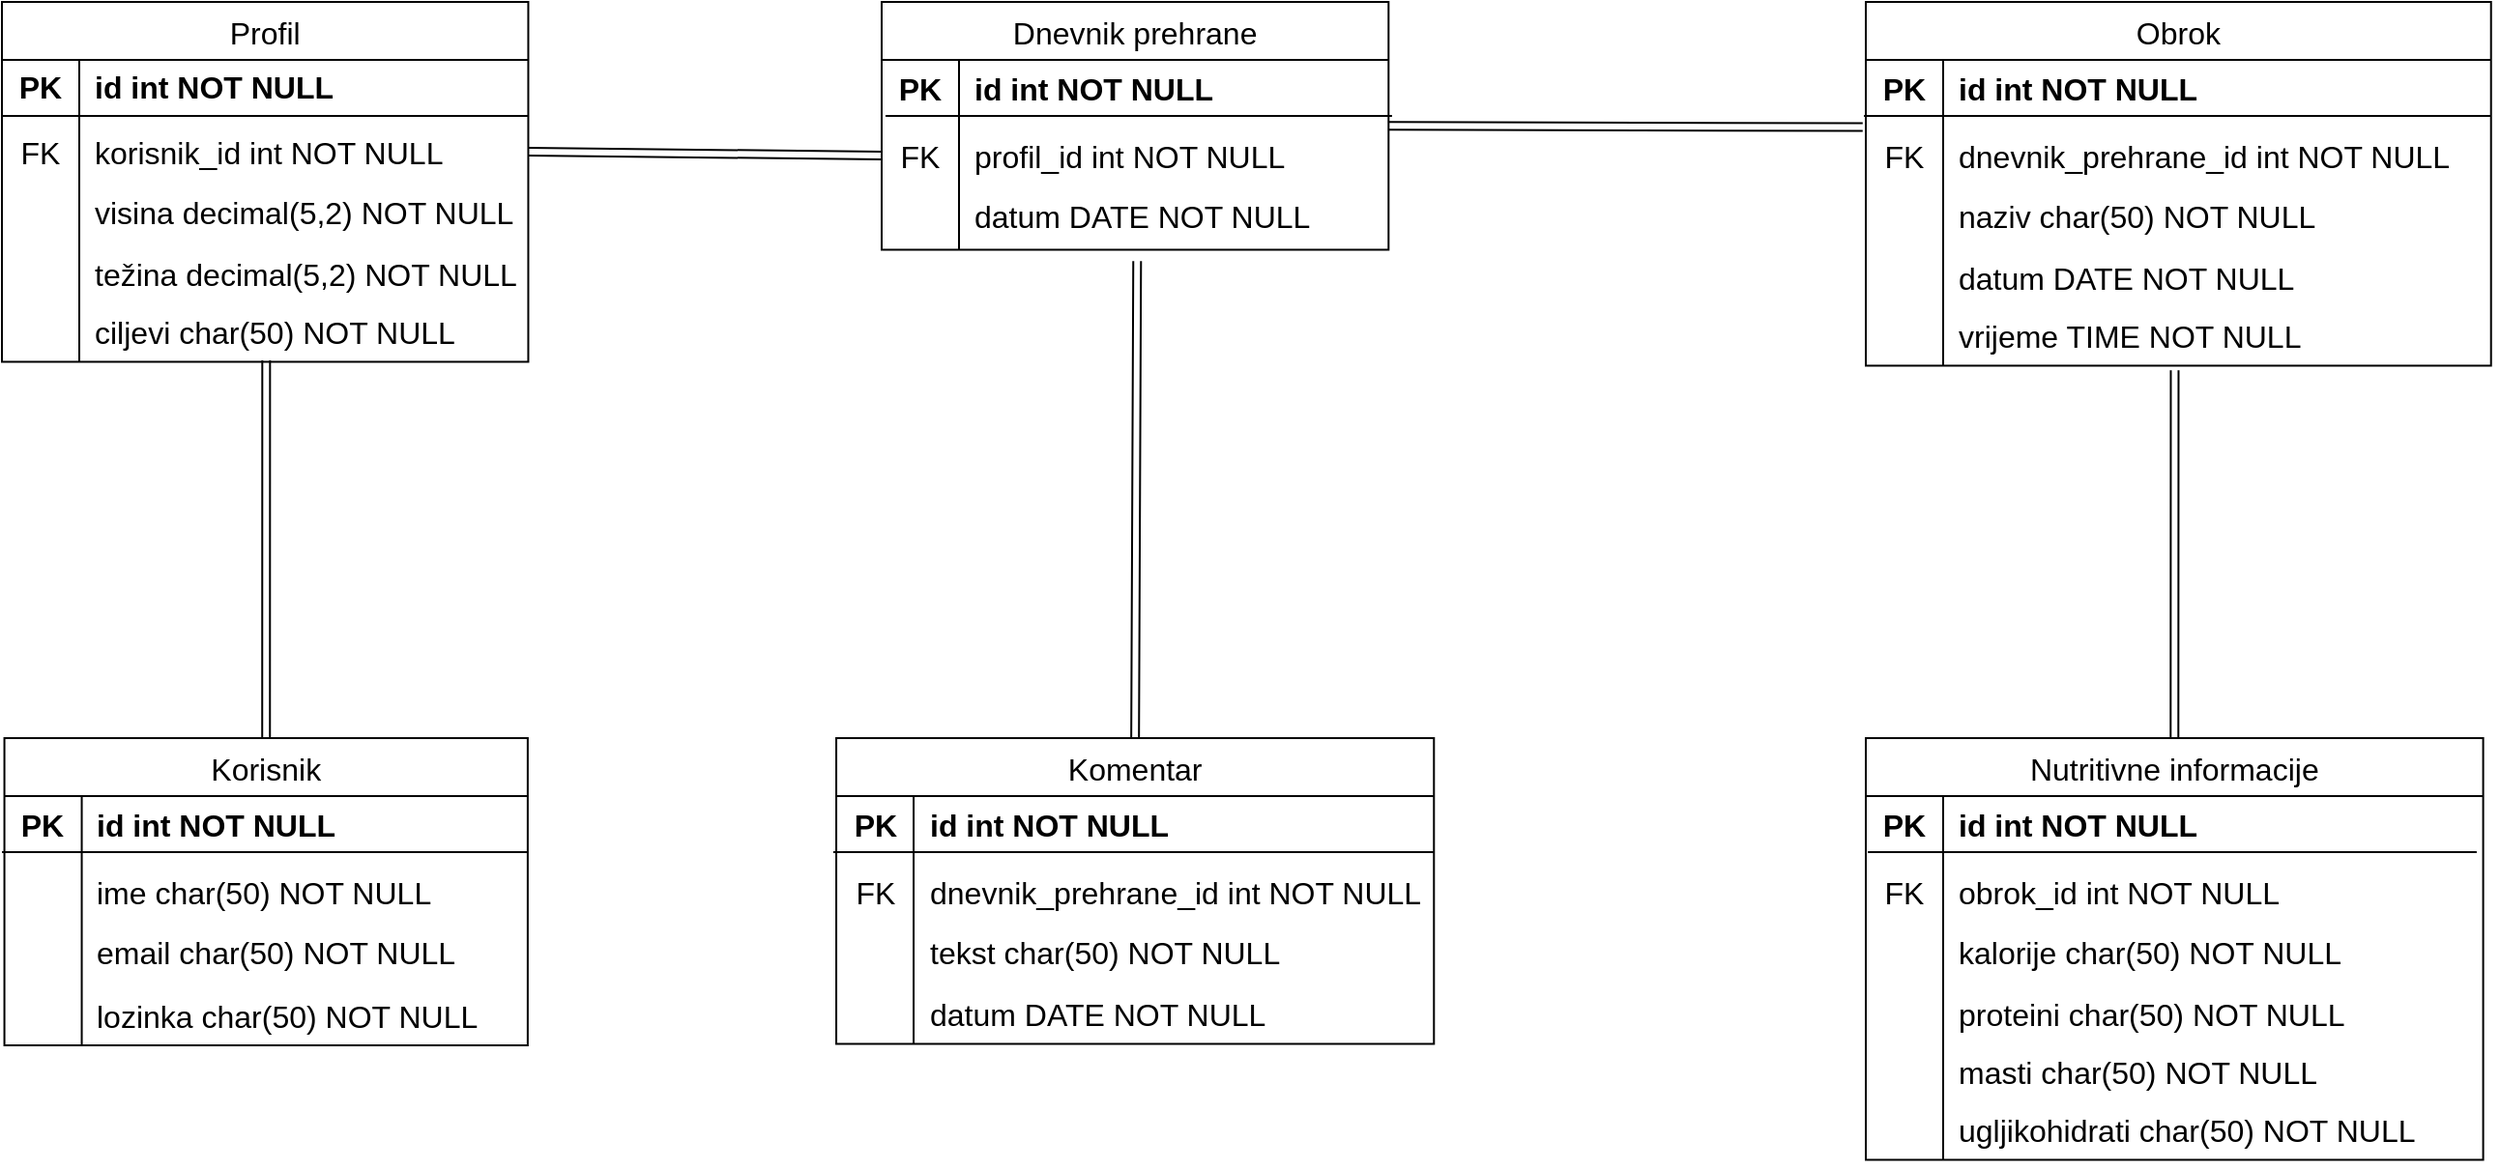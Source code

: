 <mxfile version="24.7.4" pages="2">
  <diagram name="Page-1" id="MCjFsIcm_i9ggvYiYq1r">
    <mxGraphModel dx="1400" dy="707" grid="0" gridSize="10" guides="1" tooltips="1" connect="1" arrows="1" fold="1" page="1" pageScale="1" pageWidth="1654" pageHeight="2336" math="0" shadow="0">
      <root>
        <mxCell id="0" />
        <mxCell id="1" parent="0" />
        <mxCell id="y5aA9QqhzneEFrenpakj-1" value="Profil" style="shape=table;startSize=30;container=1;collapsible=0;childLayout=tableLayout;fixedRows=1;rowLines=0;fontStyle=0;strokeColor=default;fontSize=16;" vertex="1" parent="1">
          <mxGeometry x="62" y="57" width="272.227" height="186.267" as="geometry" />
        </mxCell>
        <mxCell id="y5aA9QqhzneEFrenpakj-2" value="" style="shape=tableRow;horizontal=0;startSize=0;swimlaneHead=0;swimlaneBody=0;top=0;left=0;bottom=0;right=0;collapsible=0;dropTarget=0;fillColor=none;points=[[0,0.5],[1,0.5]];portConstraint=eastwest;strokeColor=inherit;fontSize=16;swimlaneLine=0;" vertex="1" parent="y5aA9QqhzneEFrenpakj-1">
          <mxGeometry y="30" width="272.227" height="28" as="geometry" />
        </mxCell>
        <mxCell id="y5aA9QqhzneEFrenpakj-3" value="&lt;b&gt;PK&lt;/b&gt;" style="shape=partialRectangle;html=1;whiteSpace=wrap;connectable=0;fillColor=none;top=0;left=0;bottom=0;right=0;overflow=hidden;pointerEvents=1;strokeColor=inherit;fontSize=16;swimlaneLine=0;" vertex="1" parent="y5aA9QqhzneEFrenpakj-2">
          <mxGeometry width="40" height="28" as="geometry">
            <mxRectangle width="40" height="28" as="alternateBounds" />
          </mxGeometry>
        </mxCell>
        <mxCell id="y5aA9QqhzneEFrenpakj-4" value="&lt;b&gt;id int&amp;nbsp;NOT NULL&lt;/b&gt;" style="shape=partialRectangle;html=1;whiteSpace=wrap;connectable=0;fillColor=none;top=0;left=0;bottom=0;right=0;align=left;spacingLeft=6;overflow=hidden;strokeColor=default;fontSize=16;strokeWidth=8;swimlaneLine=0;" vertex="1" parent="y5aA9QqhzneEFrenpakj-2">
          <mxGeometry x="40" width="232" height="28" as="geometry">
            <mxRectangle width="232" height="28" as="alternateBounds" />
          </mxGeometry>
        </mxCell>
        <mxCell id="y5aA9QqhzneEFrenpakj-5" value="" style="shape=tableRow;horizontal=0;startSize=0;swimlaneHead=0;swimlaneBody=0;top=0;left=0;bottom=0;right=0;collapsible=0;dropTarget=0;fillColor=none;points=[[0,0.5],[1,0.5]];portConstraint=eastwest;strokeColor=inherit;fontSize=16;swimlaneLine=0;" vertex="1" parent="y5aA9QqhzneEFrenpakj-1">
          <mxGeometry y="58" width="272.227" height="39" as="geometry" />
        </mxCell>
        <mxCell id="y5aA9QqhzneEFrenpakj-6" value="FK" style="shape=partialRectangle;html=1;whiteSpace=wrap;connectable=0;fillColor=none;top=0;left=0;bottom=0;right=0;overflow=hidden;strokeColor=inherit;fontSize=16;swimlaneLine=0;" vertex="1" parent="y5aA9QqhzneEFrenpakj-5">
          <mxGeometry width="40" height="39" as="geometry">
            <mxRectangle width="40" height="39" as="alternateBounds" />
          </mxGeometry>
        </mxCell>
        <mxCell id="y5aA9QqhzneEFrenpakj-7" value="korisnik_id int NOT NULL" style="shape=partialRectangle;html=1;whiteSpace=wrap;connectable=0;fillColor=none;top=0;left=0;bottom=0;right=0;align=left;spacingLeft=6;overflow=hidden;strokeColor=default;fontSize=16;strokeWidth=3;swimlaneLine=0;" vertex="1" parent="y5aA9QqhzneEFrenpakj-5">
          <mxGeometry x="40" width="232" height="39" as="geometry">
            <mxRectangle width="232" height="39" as="alternateBounds" />
          </mxGeometry>
        </mxCell>
        <mxCell id="y5aA9QqhzneEFrenpakj-8" value="" style="shape=tableRow;horizontal=0;startSize=0;swimlaneHead=0;swimlaneBody=0;top=0;left=0;bottom=0;right=0;collapsible=0;dropTarget=0;fillColor=none;points=[[0,0.5],[1,0.5]];portConstraint=eastwest;strokeColor=inherit;fontSize=16;swimlaneLine=0;" vertex="1" parent="y5aA9QqhzneEFrenpakj-1">
          <mxGeometry y="97" width="272.227" height="29" as="geometry" />
        </mxCell>
        <mxCell id="y5aA9QqhzneEFrenpakj-9" value="&lt;div&gt;&lt;br&gt;&lt;/div&gt;&lt;div&gt;&lt;br&gt;&lt;/div&gt;&lt;div&gt;&lt;br&gt;&lt;/div&gt;&lt;div&gt;&lt;br&gt;&lt;/div&gt;" style="shape=partialRectangle;html=1;whiteSpace=wrap;connectable=0;fillColor=none;top=0;left=0;bottom=0;right=0;overflow=hidden;strokeColor=inherit;fontSize=16;swimlaneLine=0;" vertex="1" parent="y5aA9QqhzneEFrenpakj-8">
          <mxGeometry width="40" height="29" as="geometry">
            <mxRectangle width="40" height="29" as="alternateBounds" />
          </mxGeometry>
        </mxCell>
        <mxCell id="y5aA9QqhzneEFrenpakj-10" value="visina decimal(5,2) NOT NULL&lt;div&gt;&lt;br&gt;&lt;/div&gt;" style="shape=partialRectangle;html=1;whiteSpace=wrap;connectable=0;fillColor=none;top=0;left=0;bottom=0;right=0;align=left;spacingLeft=6;overflow=hidden;strokeColor=inherit;fontSize=16;swimlaneLine=0;" vertex="1" parent="y5aA9QqhzneEFrenpakj-8">
          <mxGeometry x="40" width="232" height="29" as="geometry">
            <mxRectangle width="232" height="29" as="alternateBounds" />
          </mxGeometry>
        </mxCell>
        <mxCell id="y5aA9QqhzneEFrenpakj-12" value="" style="shape=tableRow;horizontal=0;startSize=0;swimlaneHead=0;swimlaneBody=0;top=0;left=0;bottom=0;right=0;collapsible=0;dropTarget=0;fillColor=none;points=[[0,0.5],[1,0.5]];portConstraint=eastwest;strokeColor=inherit;fontSize=16;swimlaneLine=0;" vertex="1" parent="y5aA9QqhzneEFrenpakj-1">
          <mxGeometry y="126" width="272.227" height="30" as="geometry" />
        </mxCell>
        <mxCell id="y5aA9QqhzneEFrenpakj-13" value="" style="shape=partialRectangle;html=1;whiteSpace=wrap;connectable=0;fillColor=none;top=0;left=0;bottom=0;right=0;overflow=hidden;pointerEvents=1;strokeColor=inherit;fontSize=16;swimlaneLine=0;" vertex="1" parent="y5aA9QqhzneEFrenpakj-12">
          <mxGeometry width="40" height="30" as="geometry">
            <mxRectangle width="40" height="30" as="alternateBounds" />
          </mxGeometry>
        </mxCell>
        <mxCell id="y5aA9QqhzneEFrenpakj-14" value="težina decimal(5,2) NOT NULL" style="shape=partialRectangle;html=1;whiteSpace=wrap;connectable=0;fillColor=none;top=0;left=0;bottom=0;right=0;align=left;spacingLeft=6;overflow=hidden;strokeColor=default;fontSize=16;strokeWidth=8;swimlaneLine=0;" vertex="1" parent="y5aA9QqhzneEFrenpakj-12">
          <mxGeometry x="40" width="232" height="30" as="geometry">
            <mxRectangle width="232" height="30" as="alternateBounds" />
          </mxGeometry>
        </mxCell>
        <mxCell id="y5aA9QqhzneEFrenpakj-15" value="" style="shape=tableRow;horizontal=0;startSize=0;swimlaneHead=0;swimlaneBody=0;top=0;left=0;bottom=0;right=0;collapsible=0;dropTarget=0;fillColor=none;points=[[0,0.5],[1,0.5]];portConstraint=eastwest;strokeColor=inherit;fontSize=16;swimlaneLine=0;" vertex="1" parent="y5aA9QqhzneEFrenpakj-1">
          <mxGeometry y="156" width="272.227" height="30" as="geometry" />
        </mxCell>
        <mxCell id="y5aA9QqhzneEFrenpakj-16" value="" style="shape=partialRectangle;html=1;whiteSpace=wrap;connectable=0;fillColor=none;top=0;left=0;bottom=0;right=0;overflow=hidden;pointerEvents=1;strokeColor=inherit;fontSize=16;swimlaneLine=0;" vertex="1" parent="y5aA9QqhzneEFrenpakj-15">
          <mxGeometry width="40" height="30" as="geometry">
            <mxRectangle width="40" height="30" as="alternateBounds" />
          </mxGeometry>
        </mxCell>
        <mxCell id="y5aA9QqhzneEFrenpakj-17" value="ciljevi char(50) NOT NULL" style="shape=partialRectangle;html=1;whiteSpace=wrap;connectable=0;fillColor=none;top=0;left=0;bottom=0;right=0;align=left;spacingLeft=6;overflow=hidden;strokeColor=default;fontSize=16;strokeWidth=8;swimlaneLine=0;" vertex="1" parent="y5aA9QqhzneEFrenpakj-15">
          <mxGeometry x="40" width="232" height="30" as="geometry">
            <mxRectangle width="232" height="30" as="alternateBounds" />
          </mxGeometry>
        </mxCell>
        <mxCell id="y5aA9QqhzneEFrenpakj-18" value="Korisnik" style="shape=table;startSize=30;container=1;collapsible=0;childLayout=tableLayout;fixedRows=1;rowLines=0;fontStyle=0;strokeColor=default;fontSize=16;" vertex="1" parent="1">
          <mxGeometry x="63.28" y="438" width="270.667" height="159" as="geometry" />
        </mxCell>
        <mxCell id="y5aA9QqhzneEFrenpakj-19" value="" style="shape=tableRow;horizontal=0;startSize=0;swimlaneHead=0;swimlaneBody=0;top=0;left=0;bottom=0;right=0;collapsible=0;dropTarget=0;fillColor=none;points=[[0,0.5],[1,0.5]];portConstraint=eastwest;strokeColor=inherit;fontSize=16;swimlaneLine=0;" vertex="1" parent="y5aA9QqhzneEFrenpakj-18">
          <mxGeometry y="30" width="270.667" height="30" as="geometry" />
        </mxCell>
        <mxCell id="y5aA9QqhzneEFrenpakj-20" value="&lt;b&gt;PK&lt;/b&gt;" style="shape=partialRectangle;html=1;whiteSpace=wrap;connectable=0;fillColor=none;top=0;left=0;bottom=0;right=0;overflow=hidden;pointerEvents=1;strokeColor=inherit;fontSize=16;swimlaneLine=0;" vertex="1" parent="y5aA9QqhzneEFrenpakj-19">
          <mxGeometry width="40" height="30" as="geometry">
            <mxRectangle width="40" height="30" as="alternateBounds" />
          </mxGeometry>
        </mxCell>
        <mxCell id="y5aA9QqhzneEFrenpakj-21" value="&lt;b&gt;id int&amp;nbsp;NOT NULL&lt;/b&gt;" style="shape=partialRectangle;html=1;whiteSpace=wrap;connectable=0;fillColor=none;top=0;left=0;bottom=0;right=0;align=left;spacingLeft=6;overflow=hidden;strokeColor=default;fontSize=16;strokeWidth=8;swimlaneLine=0;" vertex="1" parent="y5aA9QqhzneEFrenpakj-19">
          <mxGeometry x="40" width="231" height="30" as="geometry">
            <mxRectangle width="231" height="30" as="alternateBounds" />
          </mxGeometry>
        </mxCell>
        <mxCell id="y5aA9QqhzneEFrenpakj-22" value="" style="shape=tableRow;horizontal=0;startSize=0;swimlaneHead=0;swimlaneBody=0;top=0;left=0;bottom=0;right=0;collapsible=0;dropTarget=0;fillColor=none;points=[[0,0.5],[1,0.5]];portConstraint=eastwest;strokeColor=inherit;fontSize=16;swimlaneLine=0;" vertex="1" parent="y5aA9QqhzneEFrenpakj-18">
          <mxGeometry y="60" width="270.667" height="39" as="geometry" />
        </mxCell>
        <mxCell id="y5aA9QqhzneEFrenpakj-23" value="" style="shape=partialRectangle;html=1;whiteSpace=wrap;connectable=0;fillColor=none;top=0;left=0;bottom=0;right=0;overflow=hidden;strokeColor=inherit;fontSize=16;swimlaneLine=0;" vertex="1" parent="y5aA9QqhzneEFrenpakj-22">
          <mxGeometry width="40" height="39" as="geometry">
            <mxRectangle width="40" height="39" as="alternateBounds" />
          </mxGeometry>
        </mxCell>
        <mxCell id="y5aA9QqhzneEFrenpakj-24" value="ime char(50) NOT NULL" style="shape=partialRectangle;html=1;whiteSpace=wrap;connectable=0;fillColor=none;top=0;left=0;bottom=0;right=0;align=left;spacingLeft=6;overflow=hidden;strokeColor=default;fontSize=16;strokeWidth=3;swimlaneLine=0;" vertex="1" parent="y5aA9QqhzneEFrenpakj-22">
          <mxGeometry x="40" width="231" height="39" as="geometry">
            <mxRectangle width="231" height="39" as="alternateBounds" />
          </mxGeometry>
        </mxCell>
        <mxCell id="y5aA9QqhzneEFrenpakj-25" value="" style="shape=tableRow;horizontal=0;startSize=0;swimlaneHead=0;swimlaneBody=0;top=0;left=0;bottom=0;right=0;collapsible=0;dropTarget=0;fillColor=none;points=[[0,0.5],[1,0.5]];portConstraint=eastwest;strokeColor=inherit;fontSize=16;swimlaneLine=0;" vertex="1" parent="y5aA9QqhzneEFrenpakj-18">
          <mxGeometry y="99" width="270.667" height="30" as="geometry" />
        </mxCell>
        <mxCell id="y5aA9QqhzneEFrenpakj-26" value="&lt;div&gt;&lt;br&gt;&lt;/div&gt;&lt;div&gt;&lt;br&gt;&lt;/div&gt;&lt;div&gt;&lt;br&gt;&lt;/div&gt;&lt;div&gt;&lt;br&gt;&lt;/div&gt;" style="shape=partialRectangle;html=1;whiteSpace=wrap;connectable=0;fillColor=none;top=0;left=0;bottom=0;right=0;overflow=hidden;strokeColor=inherit;fontSize=16;swimlaneLine=0;" vertex="1" parent="y5aA9QqhzneEFrenpakj-25">
          <mxGeometry width="40" height="30" as="geometry">
            <mxRectangle width="40" height="30" as="alternateBounds" />
          </mxGeometry>
        </mxCell>
        <mxCell id="y5aA9QqhzneEFrenpakj-27" value="email char(50) NOT NULL&lt;div&gt;&lt;br&gt;&lt;/div&gt;" style="shape=partialRectangle;html=1;whiteSpace=wrap;connectable=0;fillColor=none;top=0;left=0;bottom=0;right=0;align=left;spacingLeft=6;overflow=hidden;strokeColor=inherit;fontSize=16;swimlaneLine=0;" vertex="1" parent="y5aA9QqhzneEFrenpakj-25">
          <mxGeometry x="40" width="231" height="30" as="geometry">
            <mxRectangle width="231" height="30" as="alternateBounds" />
          </mxGeometry>
        </mxCell>
        <mxCell id="y5aA9QqhzneEFrenpakj-28" value="" style="shape=tableRow;horizontal=0;startSize=0;swimlaneHead=0;swimlaneBody=0;top=0;left=0;bottom=0;right=0;collapsible=0;dropTarget=0;fillColor=none;points=[[0,0.5],[1,0.5]];portConstraint=eastwest;strokeColor=inherit;fontSize=16;swimlaneLine=0;" vertex="1" parent="y5aA9QqhzneEFrenpakj-18">
          <mxGeometry y="129" width="270.667" height="30" as="geometry" />
        </mxCell>
        <mxCell id="y5aA9QqhzneEFrenpakj-29" value="" style="shape=partialRectangle;html=1;whiteSpace=wrap;connectable=0;fillColor=none;top=0;left=0;bottom=0;right=0;overflow=hidden;pointerEvents=1;strokeColor=inherit;fontSize=16;swimlaneLine=0;" vertex="1" parent="y5aA9QqhzneEFrenpakj-28">
          <mxGeometry width="40" height="30" as="geometry">
            <mxRectangle width="40" height="30" as="alternateBounds" />
          </mxGeometry>
        </mxCell>
        <mxCell id="y5aA9QqhzneEFrenpakj-30" value="lozinka char(50) NOT NULL" style="shape=partialRectangle;html=1;whiteSpace=wrap;connectable=0;fillColor=none;top=0;left=0;bottom=0;right=0;align=left;spacingLeft=6;overflow=hidden;strokeColor=default;fontSize=16;strokeWidth=8;swimlaneLine=0;" vertex="1" parent="y5aA9QqhzneEFrenpakj-28">
          <mxGeometry x="40" width="231" height="30" as="geometry">
            <mxRectangle width="231" height="30" as="alternateBounds" />
          </mxGeometry>
        </mxCell>
        <mxCell id="y5aA9QqhzneEFrenpakj-50" value="Dnevnik prehrane" style="shape=table;startSize=30;container=1;collapsible=0;childLayout=tableLayout;fixedRows=1;rowLines=0;fontStyle=0;strokeColor=default;fontSize=16;" vertex="1" parent="1">
          <mxGeometry x="517" y="57" width="262.16" height="128.2" as="geometry" />
        </mxCell>
        <mxCell id="y5aA9QqhzneEFrenpakj-51" value="" style="shape=tableRow;horizontal=0;startSize=0;swimlaneHead=0;swimlaneBody=0;top=0;left=0;bottom=0;right=0;collapsible=0;dropTarget=0;fillColor=none;points=[[0,0.5],[1,0.5]];portConstraint=eastwest;strokeColor=inherit;fontSize=16;swimlaneLine=0;" vertex="1" parent="y5aA9QqhzneEFrenpakj-50">
          <mxGeometry y="30" width="262.16" height="30" as="geometry" />
        </mxCell>
        <mxCell id="y5aA9QqhzneEFrenpakj-52" value="&lt;b&gt;PK&lt;/b&gt;" style="shape=partialRectangle;html=1;whiteSpace=wrap;connectable=0;fillColor=none;top=0;left=0;bottom=0;right=0;overflow=hidden;pointerEvents=1;strokeColor=inherit;fontSize=16;swimlaneLine=0;" vertex="1" parent="y5aA9QqhzneEFrenpakj-51">
          <mxGeometry width="40" height="30" as="geometry">
            <mxRectangle width="40" height="30" as="alternateBounds" />
          </mxGeometry>
        </mxCell>
        <mxCell id="y5aA9QqhzneEFrenpakj-53" value="&lt;b&gt;id int&amp;nbsp;NOT NULL&lt;/b&gt;" style="shape=partialRectangle;html=1;whiteSpace=wrap;connectable=0;fillColor=none;top=0;left=0;bottom=0;right=0;align=left;spacingLeft=6;overflow=hidden;strokeColor=default;fontSize=16;strokeWidth=8;swimlaneLine=0;" vertex="1" parent="y5aA9QqhzneEFrenpakj-51">
          <mxGeometry x="40" width="222" height="30" as="geometry">
            <mxRectangle width="222" height="30" as="alternateBounds" />
          </mxGeometry>
        </mxCell>
        <mxCell id="y5aA9QqhzneEFrenpakj-54" value="" style="shape=tableRow;horizontal=0;startSize=0;swimlaneHead=0;swimlaneBody=0;top=0;left=0;bottom=0;right=0;collapsible=0;dropTarget=0;fillColor=none;points=[[0,0.5],[1,0.5]];portConstraint=eastwest;strokeColor=inherit;fontSize=16;swimlaneLine=0;" vertex="1" parent="y5aA9QqhzneEFrenpakj-50">
          <mxGeometry y="60" width="262.16" height="39" as="geometry" />
        </mxCell>
        <mxCell id="y5aA9QqhzneEFrenpakj-55" value="FK" style="shape=partialRectangle;html=1;whiteSpace=wrap;connectable=0;fillColor=none;top=0;left=0;bottom=0;right=0;overflow=hidden;strokeColor=inherit;fontSize=16;swimlaneLine=0;" vertex="1" parent="y5aA9QqhzneEFrenpakj-54">
          <mxGeometry width="40" height="39" as="geometry">
            <mxRectangle width="40" height="39" as="alternateBounds" />
          </mxGeometry>
        </mxCell>
        <mxCell id="y5aA9QqhzneEFrenpakj-56" value="profil_id int NOT NULL" style="shape=partialRectangle;html=1;whiteSpace=wrap;connectable=0;fillColor=none;top=0;left=0;bottom=0;right=0;align=left;spacingLeft=6;overflow=hidden;strokeColor=default;fontSize=16;strokeWidth=3;swimlaneLine=0;" vertex="1" parent="y5aA9QqhzneEFrenpakj-54">
          <mxGeometry x="40" width="222" height="39" as="geometry">
            <mxRectangle width="222" height="39" as="alternateBounds" />
          </mxGeometry>
        </mxCell>
        <mxCell id="y5aA9QqhzneEFrenpakj-57" value="" style="shape=tableRow;horizontal=0;startSize=0;swimlaneHead=0;swimlaneBody=0;top=0;left=0;bottom=0;right=0;collapsible=0;dropTarget=0;fillColor=none;points=[[0,0.5],[1,0.5]];portConstraint=eastwest;strokeColor=inherit;fontSize=16;swimlaneLine=0;" vertex="1" parent="y5aA9QqhzneEFrenpakj-50">
          <mxGeometry y="99" width="262.16" height="29" as="geometry" />
        </mxCell>
        <mxCell id="y5aA9QqhzneEFrenpakj-58" value="&lt;div&gt;&lt;br&gt;&lt;/div&gt;&lt;div&gt;&lt;br&gt;&lt;/div&gt;&lt;div&gt;&lt;br&gt;&lt;/div&gt;&lt;div&gt;&lt;br&gt;&lt;/div&gt;" style="shape=partialRectangle;html=1;whiteSpace=wrap;connectable=0;fillColor=none;top=0;left=0;bottom=0;right=0;overflow=hidden;strokeColor=inherit;fontSize=16;swimlaneLine=0;" vertex="1" parent="y5aA9QqhzneEFrenpakj-57">
          <mxGeometry width="40" height="29" as="geometry">
            <mxRectangle width="40" height="29" as="alternateBounds" />
          </mxGeometry>
        </mxCell>
        <mxCell id="y5aA9QqhzneEFrenpakj-59" value="datum DATE NOT NULL&lt;div&gt;&lt;br&gt;&lt;/div&gt;" style="shape=partialRectangle;html=1;whiteSpace=wrap;connectable=0;fillColor=none;top=0;left=0;bottom=0;right=0;align=left;spacingLeft=6;overflow=hidden;strokeColor=inherit;fontSize=16;swimlaneLine=0;" vertex="1" parent="y5aA9QqhzneEFrenpakj-57">
          <mxGeometry x="40" width="222" height="29" as="geometry">
            <mxRectangle width="222" height="29" as="alternateBounds" />
          </mxGeometry>
        </mxCell>
        <mxCell id="y5aA9QqhzneEFrenpakj-69" value="Komentar" style="shape=table;startSize=30;container=1;collapsible=0;childLayout=tableLayout;fixedRows=1;rowLines=0;fontStyle=0;strokeColor=default;fontSize=16;" vertex="1" parent="1">
          <mxGeometry x="493.52" y="438" width="309.12" height="158.2" as="geometry" />
        </mxCell>
        <mxCell id="y5aA9QqhzneEFrenpakj-70" value="" style="shape=tableRow;horizontal=0;startSize=0;swimlaneHead=0;swimlaneBody=0;top=0;left=0;bottom=0;right=0;collapsible=0;dropTarget=0;fillColor=none;points=[[0,0.5],[1,0.5]];portConstraint=eastwest;strokeColor=inherit;fontSize=16;swimlaneLine=0;" vertex="1" parent="y5aA9QqhzneEFrenpakj-69">
          <mxGeometry y="30" width="309.12" height="30" as="geometry" />
        </mxCell>
        <mxCell id="y5aA9QqhzneEFrenpakj-71" value="&lt;b&gt;PK&lt;/b&gt;" style="shape=partialRectangle;html=1;whiteSpace=wrap;connectable=0;fillColor=none;top=0;left=0;bottom=0;right=0;overflow=hidden;pointerEvents=1;strokeColor=inherit;fontSize=16;swimlaneLine=0;" vertex="1" parent="y5aA9QqhzneEFrenpakj-70">
          <mxGeometry width="40" height="30" as="geometry">
            <mxRectangle width="40" height="30" as="alternateBounds" />
          </mxGeometry>
        </mxCell>
        <mxCell id="y5aA9QqhzneEFrenpakj-72" value="&lt;b&gt;id int&amp;nbsp;NOT NULL&lt;/b&gt;" style="shape=partialRectangle;html=1;whiteSpace=wrap;connectable=0;fillColor=none;top=0;left=0;bottom=0;right=0;align=left;spacingLeft=6;overflow=hidden;strokeColor=default;fontSize=16;strokeWidth=8;swimlaneLine=0;" vertex="1" parent="y5aA9QqhzneEFrenpakj-70">
          <mxGeometry x="40" width="269" height="30" as="geometry">
            <mxRectangle width="269" height="30" as="alternateBounds" />
          </mxGeometry>
        </mxCell>
        <mxCell id="y5aA9QqhzneEFrenpakj-73" value="" style="shape=tableRow;horizontal=0;startSize=0;swimlaneHead=0;swimlaneBody=0;top=0;left=0;bottom=0;right=0;collapsible=0;dropTarget=0;fillColor=none;points=[[0,0.5],[1,0.5]];portConstraint=eastwest;strokeColor=inherit;fontSize=16;swimlaneLine=0;" vertex="1" parent="y5aA9QqhzneEFrenpakj-69">
          <mxGeometry y="60" width="309.12" height="39" as="geometry" />
        </mxCell>
        <mxCell id="y5aA9QqhzneEFrenpakj-74" value="FK" style="shape=partialRectangle;html=1;whiteSpace=wrap;connectable=0;fillColor=none;top=0;left=0;bottom=0;right=0;overflow=hidden;strokeColor=inherit;fontSize=16;swimlaneLine=0;" vertex="1" parent="y5aA9QqhzneEFrenpakj-73">
          <mxGeometry width="40" height="39" as="geometry">
            <mxRectangle width="40" height="39" as="alternateBounds" />
          </mxGeometry>
        </mxCell>
        <mxCell id="y5aA9QqhzneEFrenpakj-75" value="dnevnik_prehrane_id int NOT NULL" style="shape=partialRectangle;html=1;whiteSpace=wrap;connectable=0;fillColor=none;top=0;left=0;bottom=0;right=0;align=left;spacingLeft=6;overflow=hidden;strokeColor=default;fontSize=16;strokeWidth=3;swimlaneLine=0;" vertex="1" parent="y5aA9QqhzneEFrenpakj-73">
          <mxGeometry x="40" width="269" height="39" as="geometry">
            <mxRectangle width="269" height="39" as="alternateBounds" />
          </mxGeometry>
        </mxCell>
        <mxCell id="y5aA9QqhzneEFrenpakj-76" value="" style="shape=tableRow;horizontal=0;startSize=0;swimlaneHead=0;swimlaneBody=0;top=0;left=0;bottom=0;right=0;collapsible=0;dropTarget=0;fillColor=none;points=[[0,0.5],[1,0.5]];portConstraint=eastwest;strokeColor=inherit;fontSize=16;swimlaneLine=0;" vertex="1" parent="y5aA9QqhzneEFrenpakj-69">
          <mxGeometry y="99" width="309.12" height="29" as="geometry" />
        </mxCell>
        <mxCell id="y5aA9QqhzneEFrenpakj-77" value="&lt;div&gt;&lt;br&gt;&lt;/div&gt;&lt;div&gt;&lt;br&gt;&lt;/div&gt;&lt;div&gt;&lt;br&gt;&lt;/div&gt;&lt;div&gt;&lt;br&gt;&lt;/div&gt;" style="shape=partialRectangle;html=1;whiteSpace=wrap;connectable=0;fillColor=none;top=0;left=0;bottom=0;right=0;overflow=hidden;strokeColor=inherit;fontSize=16;swimlaneLine=0;" vertex="1" parent="y5aA9QqhzneEFrenpakj-76">
          <mxGeometry width="40" height="29" as="geometry">
            <mxRectangle width="40" height="29" as="alternateBounds" />
          </mxGeometry>
        </mxCell>
        <mxCell id="y5aA9QqhzneEFrenpakj-78" value="tekst char(50) NOT NULL&lt;div&gt;&lt;br&gt;&lt;/div&gt;" style="shape=partialRectangle;html=1;whiteSpace=wrap;connectable=0;fillColor=none;top=0;left=0;bottom=0;right=0;align=left;spacingLeft=6;overflow=hidden;strokeColor=inherit;fontSize=16;swimlaneLine=0;" vertex="1" parent="y5aA9QqhzneEFrenpakj-76">
          <mxGeometry x="40" width="269" height="29" as="geometry">
            <mxRectangle width="269" height="29" as="alternateBounds" />
          </mxGeometry>
        </mxCell>
        <mxCell id="y5aA9QqhzneEFrenpakj-79" value="" style="shape=tableRow;horizontal=0;startSize=0;swimlaneHead=0;swimlaneBody=0;top=0;left=0;bottom=0;right=0;collapsible=0;dropTarget=0;fillColor=none;points=[[0,0.5],[1,0.5]];portConstraint=eastwest;strokeColor=inherit;fontSize=16;swimlaneLine=0;" vertex="1" parent="y5aA9QqhzneEFrenpakj-69">
          <mxGeometry y="128" width="309.12" height="30" as="geometry" />
        </mxCell>
        <mxCell id="y5aA9QqhzneEFrenpakj-80" value="" style="shape=partialRectangle;html=1;whiteSpace=wrap;connectable=0;fillColor=none;top=0;left=0;bottom=0;right=0;overflow=hidden;pointerEvents=1;strokeColor=inherit;fontSize=16;swimlaneLine=0;" vertex="1" parent="y5aA9QqhzneEFrenpakj-79">
          <mxGeometry width="40" height="30" as="geometry">
            <mxRectangle width="40" height="30" as="alternateBounds" />
          </mxGeometry>
        </mxCell>
        <mxCell id="y5aA9QqhzneEFrenpakj-81" value="datum DATE NOT NULL" style="shape=partialRectangle;html=1;whiteSpace=wrap;connectable=0;fillColor=none;top=0;left=0;bottom=0;right=0;align=left;spacingLeft=6;overflow=hidden;strokeColor=default;fontSize=16;strokeWidth=8;swimlaneLine=0;" vertex="1" parent="y5aA9QqhzneEFrenpakj-79">
          <mxGeometry x="40" width="269" height="30" as="geometry">
            <mxRectangle width="269" height="30" as="alternateBounds" />
          </mxGeometry>
        </mxCell>
        <mxCell id="y5aA9QqhzneEFrenpakj-85" value="Obrok" style="shape=table;startSize=30;container=1;collapsible=0;childLayout=tableLayout;fixedRows=1;rowLines=0;fontStyle=0;strokeColor=default;fontSize=16;" vertex="1" parent="1">
          <mxGeometry x="1026" y="57" width="323.36" height="188.2" as="geometry" />
        </mxCell>
        <mxCell id="y5aA9QqhzneEFrenpakj-86" value="" style="shape=tableRow;horizontal=0;startSize=0;swimlaneHead=0;swimlaneBody=0;top=0;left=0;bottom=0;right=0;collapsible=0;dropTarget=0;fillColor=none;points=[[0,0.5],[1,0.5]];portConstraint=eastwest;strokeColor=inherit;fontSize=16;swimlaneLine=0;" vertex="1" parent="y5aA9QqhzneEFrenpakj-85">
          <mxGeometry y="30" width="323.36" height="30" as="geometry" />
        </mxCell>
        <mxCell id="y5aA9QqhzneEFrenpakj-87" value="&lt;b&gt;PK&lt;/b&gt;" style="shape=partialRectangle;html=1;whiteSpace=wrap;connectable=0;fillColor=none;top=0;left=0;bottom=0;right=0;overflow=hidden;pointerEvents=1;strokeColor=inherit;fontSize=16;swimlaneLine=0;" vertex="1" parent="y5aA9QqhzneEFrenpakj-86">
          <mxGeometry width="40" height="30" as="geometry">
            <mxRectangle width="40" height="30" as="alternateBounds" />
          </mxGeometry>
        </mxCell>
        <mxCell id="y5aA9QqhzneEFrenpakj-88" value="&lt;b&gt;id int&amp;nbsp;NOT NULL&lt;/b&gt;" style="shape=partialRectangle;html=1;whiteSpace=wrap;connectable=0;fillColor=none;top=0;left=0;bottom=0;right=0;align=left;spacingLeft=6;overflow=hidden;strokeColor=default;fontSize=16;strokeWidth=8;swimlaneLine=0;" vertex="1" parent="y5aA9QqhzneEFrenpakj-86">
          <mxGeometry x="40" width="283" height="30" as="geometry">
            <mxRectangle width="283" height="30" as="alternateBounds" />
          </mxGeometry>
        </mxCell>
        <mxCell id="y5aA9QqhzneEFrenpakj-89" value="" style="shape=tableRow;horizontal=0;startSize=0;swimlaneHead=0;swimlaneBody=0;top=0;left=0;bottom=0;right=0;collapsible=0;dropTarget=0;fillColor=none;points=[[0,0.5],[1,0.5]];portConstraint=eastwest;strokeColor=inherit;fontSize=16;swimlaneLine=0;" vertex="1" parent="y5aA9QqhzneEFrenpakj-85">
          <mxGeometry y="60" width="323.36" height="39" as="geometry" />
        </mxCell>
        <mxCell id="y5aA9QqhzneEFrenpakj-90" value="FK" style="shape=partialRectangle;html=1;whiteSpace=wrap;connectable=0;fillColor=none;top=0;left=0;bottom=0;right=0;overflow=hidden;strokeColor=inherit;fontSize=16;swimlaneLine=0;" vertex="1" parent="y5aA9QqhzneEFrenpakj-89">
          <mxGeometry width="40" height="39" as="geometry">
            <mxRectangle width="40" height="39" as="alternateBounds" />
          </mxGeometry>
        </mxCell>
        <mxCell id="y5aA9QqhzneEFrenpakj-91" value="dnevnik_prehrane_id int NOT NULL" style="shape=partialRectangle;html=1;whiteSpace=wrap;connectable=0;fillColor=none;top=0;left=0;bottom=0;right=0;align=left;spacingLeft=6;overflow=hidden;strokeColor=default;fontSize=16;strokeWidth=3;swimlaneLine=0;" vertex="1" parent="y5aA9QqhzneEFrenpakj-89">
          <mxGeometry x="40" width="283" height="39" as="geometry">
            <mxRectangle width="283" height="39" as="alternateBounds" />
          </mxGeometry>
        </mxCell>
        <mxCell id="y5aA9QqhzneEFrenpakj-92" value="" style="shape=tableRow;horizontal=0;startSize=0;swimlaneHead=0;swimlaneBody=0;top=0;left=0;bottom=0;right=0;collapsible=0;dropTarget=0;fillColor=none;points=[[0,0.5],[1,0.5]];portConstraint=eastwest;strokeColor=inherit;fontSize=16;swimlaneLine=0;" vertex="1" parent="y5aA9QqhzneEFrenpakj-85">
          <mxGeometry y="99" width="323.36" height="29" as="geometry" />
        </mxCell>
        <mxCell id="y5aA9QqhzneEFrenpakj-93" value="&lt;div&gt;&lt;br&gt;&lt;/div&gt;&lt;div&gt;&lt;br&gt;&lt;/div&gt;&lt;div&gt;&lt;br&gt;&lt;/div&gt;&lt;div&gt;&lt;br&gt;&lt;/div&gt;" style="shape=partialRectangle;html=1;whiteSpace=wrap;connectable=0;fillColor=none;top=0;left=0;bottom=0;right=0;overflow=hidden;strokeColor=inherit;fontSize=16;swimlaneLine=0;" vertex="1" parent="y5aA9QqhzneEFrenpakj-92">
          <mxGeometry width="40" height="29" as="geometry">
            <mxRectangle width="40" height="29" as="alternateBounds" />
          </mxGeometry>
        </mxCell>
        <mxCell id="y5aA9QqhzneEFrenpakj-94" value="naziv char(50) NOT NULL&lt;div&gt;&lt;br&gt;&lt;/div&gt;" style="shape=partialRectangle;html=1;whiteSpace=wrap;connectable=0;fillColor=none;top=0;left=0;bottom=0;right=0;align=left;spacingLeft=6;overflow=hidden;strokeColor=inherit;fontSize=16;swimlaneLine=0;" vertex="1" parent="y5aA9QqhzneEFrenpakj-92">
          <mxGeometry x="40" width="283" height="29" as="geometry">
            <mxRectangle width="283" height="29" as="alternateBounds" />
          </mxGeometry>
        </mxCell>
        <mxCell id="y5aA9QqhzneEFrenpakj-95" value="" style="shape=tableRow;horizontal=0;startSize=0;swimlaneHead=0;swimlaneBody=0;top=0;left=0;bottom=0;right=0;collapsible=0;dropTarget=0;fillColor=none;points=[[0,0.5],[1,0.5]];portConstraint=eastwest;strokeColor=inherit;fontSize=16;swimlaneLine=0;" vertex="1" parent="y5aA9QqhzneEFrenpakj-85">
          <mxGeometry y="128" width="323.36" height="30" as="geometry" />
        </mxCell>
        <mxCell id="y5aA9QqhzneEFrenpakj-96" value="" style="shape=partialRectangle;html=1;whiteSpace=wrap;connectable=0;fillColor=none;top=0;left=0;bottom=0;right=0;overflow=hidden;pointerEvents=1;strokeColor=inherit;fontSize=16;swimlaneLine=0;" vertex="1" parent="y5aA9QqhzneEFrenpakj-95">
          <mxGeometry width="40" height="30" as="geometry">
            <mxRectangle width="40" height="30" as="alternateBounds" />
          </mxGeometry>
        </mxCell>
        <mxCell id="y5aA9QqhzneEFrenpakj-97" value="datum DATE NOT NULL" style="shape=partialRectangle;html=1;whiteSpace=wrap;connectable=0;fillColor=none;top=0;left=0;bottom=0;right=0;align=left;spacingLeft=6;overflow=hidden;strokeColor=default;fontSize=16;strokeWidth=8;swimlaneLine=0;" vertex="1" parent="y5aA9QqhzneEFrenpakj-95">
          <mxGeometry x="40" width="283" height="30" as="geometry">
            <mxRectangle width="283" height="30" as="alternateBounds" />
          </mxGeometry>
        </mxCell>
        <mxCell id="y5aA9QqhzneEFrenpakj-98" value="" style="shape=tableRow;horizontal=0;startSize=0;swimlaneHead=0;swimlaneBody=0;top=0;left=0;bottom=0;right=0;collapsible=0;dropTarget=0;fillColor=none;points=[[0,0.5],[1,0.5]];portConstraint=eastwest;strokeColor=inherit;fontSize=16;swimlaneLine=0;" vertex="1" parent="y5aA9QqhzneEFrenpakj-85">
          <mxGeometry y="158" width="323.36" height="30" as="geometry" />
        </mxCell>
        <mxCell id="y5aA9QqhzneEFrenpakj-99" value="" style="shape=partialRectangle;html=1;whiteSpace=wrap;connectable=0;fillColor=none;top=0;left=0;bottom=0;right=0;overflow=hidden;pointerEvents=1;strokeColor=inherit;fontSize=16;swimlaneLine=0;" vertex="1" parent="y5aA9QqhzneEFrenpakj-98">
          <mxGeometry width="40" height="30" as="geometry">
            <mxRectangle width="40" height="30" as="alternateBounds" />
          </mxGeometry>
        </mxCell>
        <mxCell id="y5aA9QqhzneEFrenpakj-100" value="vrijeme TIME NOT NULL" style="shape=partialRectangle;html=1;whiteSpace=wrap;connectable=0;fillColor=none;top=0;left=0;bottom=0;right=0;align=left;spacingLeft=6;overflow=hidden;strokeColor=default;fontSize=16;strokeWidth=8;swimlaneLine=0;" vertex="1" parent="y5aA9QqhzneEFrenpakj-98">
          <mxGeometry x="40" width="283" height="30" as="geometry">
            <mxRectangle width="283" height="30" as="alternateBounds" />
          </mxGeometry>
        </mxCell>
        <mxCell id="y5aA9QqhzneEFrenpakj-101" value="Nutritivne informacije" style="shape=table;startSize=30;container=1;collapsible=0;childLayout=tableLayout;fixedRows=1;rowLines=0;fontStyle=0;strokeColor=default;fontSize=16;" vertex="1" parent="1">
          <mxGeometry x="1026" y="438" width="319.294" height="218.2" as="geometry" />
        </mxCell>
        <mxCell id="y5aA9QqhzneEFrenpakj-102" value="" style="shape=tableRow;horizontal=0;startSize=0;swimlaneHead=0;swimlaneBody=0;top=0;left=0;bottom=0;right=0;collapsible=0;dropTarget=0;fillColor=none;points=[[0,0.5],[1,0.5]];portConstraint=eastwest;strokeColor=inherit;fontSize=16;swimlaneLine=0;" vertex="1" parent="y5aA9QqhzneEFrenpakj-101">
          <mxGeometry y="30" width="319.294" height="30" as="geometry" />
        </mxCell>
        <mxCell id="y5aA9QqhzneEFrenpakj-103" value="&lt;b&gt;PK&lt;/b&gt;" style="shape=partialRectangle;html=1;whiteSpace=wrap;connectable=0;fillColor=none;top=0;left=0;bottom=0;right=0;overflow=hidden;pointerEvents=1;strokeColor=inherit;fontSize=16;swimlaneLine=0;" vertex="1" parent="y5aA9QqhzneEFrenpakj-102">
          <mxGeometry width="40" height="30" as="geometry">
            <mxRectangle width="40" height="30" as="alternateBounds" />
          </mxGeometry>
        </mxCell>
        <mxCell id="y5aA9QqhzneEFrenpakj-104" value="&lt;b&gt;id int&amp;nbsp;NOT NULL&lt;/b&gt;" style="shape=partialRectangle;html=1;whiteSpace=wrap;connectable=0;fillColor=none;top=0;left=0;bottom=0;right=0;align=left;spacingLeft=6;overflow=hidden;strokeColor=default;fontSize=16;strokeWidth=8;swimlaneLine=0;" vertex="1" parent="y5aA9QqhzneEFrenpakj-102">
          <mxGeometry x="40" width="279" height="30" as="geometry">
            <mxRectangle width="279" height="30" as="alternateBounds" />
          </mxGeometry>
        </mxCell>
        <mxCell id="y5aA9QqhzneEFrenpakj-105" value="" style="shape=tableRow;horizontal=0;startSize=0;swimlaneHead=0;swimlaneBody=0;top=0;left=0;bottom=0;right=0;collapsible=0;dropTarget=0;fillColor=none;points=[[0,0.5],[1,0.5]];portConstraint=eastwest;strokeColor=inherit;fontSize=16;swimlaneLine=0;" vertex="1" parent="y5aA9QqhzneEFrenpakj-101">
          <mxGeometry y="60" width="319.294" height="39" as="geometry" />
        </mxCell>
        <mxCell id="y5aA9QqhzneEFrenpakj-106" value="FK" style="shape=partialRectangle;html=1;whiteSpace=wrap;connectable=0;fillColor=none;top=0;left=0;bottom=0;right=0;overflow=hidden;strokeColor=inherit;fontSize=16;swimlaneLine=0;" vertex="1" parent="y5aA9QqhzneEFrenpakj-105">
          <mxGeometry width="40" height="39" as="geometry">
            <mxRectangle width="40" height="39" as="alternateBounds" />
          </mxGeometry>
        </mxCell>
        <mxCell id="y5aA9QqhzneEFrenpakj-107" value="obrok_id int NOT NULL" style="shape=partialRectangle;html=1;whiteSpace=wrap;connectable=0;fillColor=none;top=0;left=0;bottom=0;right=0;align=left;spacingLeft=6;overflow=hidden;strokeColor=default;fontSize=16;strokeWidth=3;swimlaneLine=0;" vertex="1" parent="y5aA9QqhzneEFrenpakj-105">
          <mxGeometry x="40" width="279" height="39" as="geometry">
            <mxRectangle width="279" height="39" as="alternateBounds" />
          </mxGeometry>
        </mxCell>
        <mxCell id="y5aA9QqhzneEFrenpakj-108" value="" style="shape=tableRow;horizontal=0;startSize=0;swimlaneHead=0;swimlaneBody=0;top=0;left=0;bottom=0;right=0;collapsible=0;dropTarget=0;fillColor=none;points=[[0,0.5],[1,0.5]];portConstraint=eastwest;strokeColor=inherit;fontSize=16;swimlaneLine=0;" vertex="1" parent="y5aA9QqhzneEFrenpakj-101">
          <mxGeometry y="99" width="319.294" height="29" as="geometry" />
        </mxCell>
        <mxCell id="y5aA9QqhzneEFrenpakj-109" value="&lt;div&gt;&lt;br&gt;&lt;/div&gt;&lt;div&gt;&lt;br&gt;&lt;/div&gt;&lt;div&gt;&lt;br&gt;&lt;/div&gt;&lt;div&gt;&lt;br&gt;&lt;/div&gt;" style="shape=partialRectangle;html=1;whiteSpace=wrap;connectable=0;fillColor=none;top=0;left=0;bottom=0;right=0;overflow=hidden;strokeColor=inherit;fontSize=16;swimlaneLine=0;" vertex="1" parent="y5aA9QqhzneEFrenpakj-108">
          <mxGeometry width="40" height="29" as="geometry">
            <mxRectangle width="40" height="29" as="alternateBounds" />
          </mxGeometry>
        </mxCell>
        <mxCell id="y5aA9QqhzneEFrenpakj-110" value="kalorije char(50) NOT NULL&lt;div&gt;&lt;br&gt;&lt;/div&gt;" style="shape=partialRectangle;html=1;whiteSpace=wrap;connectable=0;fillColor=none;top=0;left=0;bottom=0;right=0;align=left;spacingLeft=6;overflow=hidden;strokeColor=inherit;fontSize=16;swimlaneLine=0;" vertex="1" parent="y5aA9QqhzneEFrenpakj-108">
          <mxGeometry x="40" width="279" height="29" as="geometry">
            <mxRectangle width="279" height="29" as="alternateBounds" />
          </mxGeometry>
        </mxCell>
        <mxCell id="y5aA9QqhzneEFrenpakj-111" value="" style="shape=tableRow;horizontal=0;startSize=0;swimlaneHead=0;swimlaneBody=0;top=0;left=0;bottom=0;right=0;collapsible=0;dropTarget=0;fillColor=none;points=[[0,0.5],[1,0.5]];portConstraint=eastwest;strokeColor=inherit;fontSize=16;swimlaneLine=0;" vertex="1" parent="y5aA9QqhzneEFrenpakj-101">
          <mxGeometry y="128" width="319.294" height="30" as="geometry" />
        </mxCell>
        <mxCell id="y5aA9QqhzneEFrenpakj-112" value="" style="shape=partialRectangle;html=1;whiteSpace=wrap;connectable=0;fillColor=none;top=0;left=0;bottom=0;right=0;overflow=hidden;pointerEvents=1;strokeColor=inherit;fontSize=16;swimlaneLine=0;" vertex="1" parent="y5aA9QqhzneEFrenpakj-111">
          <mxGeometry width="40" height="30" as="geometry">
            <mxRectangle width="40" height="30" as="alternateBounds" />
          </mxGeometry>
        </mxCell>
        <mxCell id="y5aA9QqhzneEFrenpakj-113" value="proteini char(50) NOT NULL" style="shape=partialRectangle;html=1;whiteSpace=wrap;connectable=0;fillColor=none;top=0;left=0;bottom=0;right=0;align=left;spacingLeft=6;overflow=hidden;strokeColor=default;fontSize=16;strokeWidth=8;swimlaneLine=0;" vertex="1" parent="y5aA9QqhzneEFrenpakj-111">
          <mxGeometry x="40" width="279" height="30" as="geometry">
            <mxRectangle width="279" height="30" as="alternateBounds" />
          </mxGeometry>
        </mxCell>
        <mxCell id="y5aA9QqhzneEFrenpakj-114" value="" style="shape=tableRow;horizontal=0;startSize=0;swimlaneHead=0;swimlaneBody=0;top=0;left=0;bottom=0;right=0;collapsible=0;dropTarget=0;fillColor=none;points=[[0,0.5],[1,0.5]];portConstraint=eastwest;strokeColor=inherit;fontSize=16;swimlaneLine=0;" vertex="1" parent="y5aA9QqhzneEFrenpakj-101">
          <mxGeometry y="158" width="319.294" height="30" as="geometry" />
        </mxCell>
        <mxCell id="y5aA9QqhzneEFrenpakj-115" value="" style="shape=partialRectangle;html=1;whiteSpace=wrap;connectable=0;fillColor=none;top=0;left=0;bottom=0;right=0;overflow=hidden;pointerEvents=1;strokeColor=inherit;fontSize=16;swimlaneLine=0;" vertex="1" parent="y5aA9QqhzneEFrenpakj-114">
          <mxGeometry width="40" height="30" as="geometry">
            <mxRectangle width="40" height="30" as="alternateBounds" />
          </mxGeometry>
        </mxCell>
        <mxCell id="y5aA9QqhzneEFrenpakj-116" value="masti char(50) NOT NULL" style="shape=partialRectangle;html=1;whiteSpace=wrap;connectable=0;fillColor=none;top=0;left=0;bottom=0;right=0;align=left;spacingLeft=6;overflow=hidden;strokeColor=default;fontSize=16;strokeWidth=8;swimlaneLine=0;" vertex="1" parent="y5aA9QqhzneEFrenpakj-114">
          <mxGeometry x="40" width="279" height="30" as="geometry">
            <mxRectangle width="279" height="30" as="alternateBounds" />
          </mxGeometry>
        </mxCell>
        <mxCell id="y5aA9QqhzneEFrenpakj-117" value="" style="shape=tableRow;horizontal=0;startSize=0;swimlaneHead=0;swimlaneBody=0;top=0;left=0;bottom=0;right=0;collapsible=0;dropTarget=0;fillColor=none;points=[[0,0.5],[1,0.5]];portConstraint=eastwest;strokeColor=inherit;fontSize=16;swimlaneLine=0;" vertex="1" parent="y5aA9QqhzneEFrenpakj-101">
          <mxGeometry y="188" width="319.294" height="30" as="geometry" />
        </mxCell>
        <mxCell id="y5aA9QqhzneEFrenpakj-118" value="" style="shape=partialRectangle;html=1;whiteSpace=wrap;connectable=0;fillColor=none;top=0;left=0;bottom=0;right=0;overflow=hidden;pointerEvents=1;strokeColor=inherit;fontSize=16;swimlaneLine=0;" vertex="1" parent="y5aA9QqhzneEFrenpakj-117">
          <mxGeometry width="40" height="30" as="geometry">
            <mxRectangle width="40" height="30" as="alternateBounds" />
          </mxGeometry>
        </mxCell>
        <mxCell id="y5aA9QqhzneEFrenpakj-119" value="ugljikohidrati char(50) NOT NULL" style="shape=partialRectangle;html=1;whiteSpace=wrap;connectable=0;fillColor=none;top=0;left=0;bottom=0;right=0;align=left;spacingLeft=6;overflow=hidden;strokeColor=default;fontSize=16;strokeWidth=8;swimlaneLine=0;" vertex="1" parent="y5aA9QqhzneEFrenpakj-117">
          <mxGeometry x="40" width="279" height="30" as="geometry">
            <mxRectangle width="279" height="30" as="alternateBounds" />
          </mxGeometry>
        </mxCell>
        <mxCell id="y5aA9QqhzneEFrenpakj-120" style="rounded=0;orthogonalLoop=1;jettySize=auto;html=1;exitX=0.5;exitY=0;exitDx=0;exitDy=0;entryX=0.502;entryY=0.982;entryDx=0;entryDy=0;entryPerimeter=0;shape=link;" edge="1" parent="1" source="y5aA9QqhzneEFrenpakj-18" target="y5aA9QqhzneEFrenpakj-15">
          <mxGeometry relative="1" as="geometry" />
        </mxCell>
        <mxCell id="y5aA9QqhzneEFrenpakj-123" style="edgeStyle=none;rounded=0;orthogonalLoop=1;jettySize=auto;html=1;exitX=1;exitY=0.5;exitDx=0;exitDy=0;entryX=0;entryY=0.5;entryDx=0;entryDy=0;shape=link;" edge="1" parent="1" source="y5aA9QqhzneEFrenpakj-5" target="y5aA9QqhzneEFrenpakj-54">
          <mxGeometry relative="1" as="geometry" />
        </mxCell>
        <mxCell id="y5aA9QqhzneEFrenpakj-125" style="edgeStyle=none;shape=link;rounded=0;orthogonalLoop=1;jettySize=auto;html=1;exitX=0.5;exitY=0;exitDx=0;exitDy=0;entryX=0.504;entryY=1.211;entryDx=0;entryDy=0;entryPerimeter=0;" edge="1" parent="1" source="y5aA9QqhzneEFrenpakj-69" target="y5aA9QqhzneEFrenpakj-57">
          <mxGeometry relative="1" as="geometry" />
        </mxCell>
        <mxCell id="y5aA9QqhzneEFrenpakj-126" style="edgeStyle=none;shape=link;rounded=0;orthogonalLoop=1;jettySize=auto;html=1;exitX=1;exitY=0.5;exitDx=0;exitDy=0;entryX=-0.005;entryY=0.123;entryDx=0;entryDy=0;entryPerimeter=0;" edge="1" parent="1" source="y5aA9QqhzneEFrenpakj-50" target="y5aA9QqhzneEFrenpakj-89">
          <mxGeometry relative="1" as="geometry" />
        </mxCell>
        <mxCell id="y5aA9QqhzneEFrenpakj-127" style="edgeStyle=none;shape=link;rounded=0;orthogonalLoop=1;jettySize=auto;html=1;exitX=0.5;exitY=0;exitDx=0;exitDy=0;entryX=0.494;entryY=1.089;entryDx=0;entryDy=0;entryPerimeter=0;" edge="1" parent="1" source="y5aA9QqhzneEFrenpakj-101" target="y5aA9QqhzneEFrenpakj-98">
          <mxGeometry relative="1" as="geometry" />
        </mxCell>
        <mxCell id="y5aA9QqhzneEFrenpakj-128" value="" style="line;strokeWidth=1;html=1;" vertex="1" parent="1">
          <mxGeometry x="62" y="111" width="271.95" height="10" as="geometry" />
        </mxCell>
        <mxCell id="y5aA9QqhzneEFrenpakj-129" value="" style="line;strokeWidth=1;html=1;" vertex="1" parent="1">
          <mxGeometry x="62" y="492" width="271.95" height="10" as="geometry" />
        </mxCell>
        <mxCell id="y5aA9QqhzneEFrenpakj-130" value="" style="line;strokeWidth=1;html=1;" vertex="1" parent="1">
          <mxGeometry x="519" y="111" width="261.95" height="10" as="geometry" />
        </mxCell>
        <mxCell id="y5aA9QqhzneEFrenpakj-131" value="" style="line;strokeWidth=1;html=1;" vertex="1" parent="1">
          <mxGeometry x="492" y="492" width="310.64" height="10" as="geometry" />
        </mxCell>
        <mxCell id="y5aA9QqhzneEFrenpakj-132" value="" style="line;strokeWidth=1;html=1;" vertex="1" parent="1">
          <mxGeometry x="1025" y="111" width="324.36" height="10" as="geometry" />
        </mxCell>
        <mxCell id="y5aA9QqhzneEFrenpakj-133" value="" style="line;strokeWidth=1;html=1;" vertex="1" parent="1">
          <mxGeometry x="1027" y="492" width="314.95" height="10" as="geometry" />
        </mxCell>
      </root>
    </mxGraphModel>
  </diagram>
  <diagram id="VO9eNe71fVzNaJIfsWn6" name="Page-2">
    <mxGraphModel dx="1628" dy="811" grid="0" gridSize="10" guides="1" tooltips="1" connect="1" arrows="1" fold="1" page="1" pageScale="1" pageWidth="1654" pageHeight="2336" math="0" shadow="0">
      <root>
        <mxCell id="0" />
        <mxCell id="1" parent="0" />
        <mxCell id="M6CsdwRtDFORFl8MM_YM-124" value="Korisnik" style="swimlane;whiteSpace=wrap;html=1;" vertex="1" parent="1">
          <mxGeometry x="254" y="224" width="197" height="802" as="geometry" />
        </mxCell>
        <mxCell id="M6CsdwRtDFORFl8MM_YM-155" style="edgeStyle=orthogonalEdgeStyle;rounded=0;orthogonalLoop=1;jettySize=auto;html=1;" edge="1" parent="M6CsdwRtDFORFl8MM_YM-124" source="M6CsdwRtDFORFl8MM_YM-144" target="M6CsdwRtDFORFl8MM_YM-153">
          <mxGeometry relative="1" as="geometry" />
        </mxCell>
        <mxCell id="M6CsdwRtDFORFl8MM_YM-144" value="Pregled profila" style="rounded=1;whiteSpace=wrap;html=1;" vertex="1" parent="M6CsdwRtDFORFl8MM_YM-124">
          <mxGeometry x="54" y="273" width="75" height="33" as="geometry" />
        </mxCell>
        <mxCell id="M6CsdwRtDFORFl8MM_YM-150" style="edgeStyle=orthogonalEdgeStyle;rounded=0;orthogonalLoop=1;jettySize=auto;html=1;" edge="1" parent="M6CsdwRtDFORFl8MM_YM-124" source="M6CsdwRtDFORFl8MM_YM-145" target="M6CsdwRtDFORFl8MM_YM-149">
          <mxGeometry relative="1" as="geometry" />
        </mxCell>
        <mxCell id="M6CsdwRtDFORFl8MM_YM-145" value="Unos novih obroka" style="rounded=1;whiteSpace=wrap;html=1;" vertex="1" parent="M6CsdwRtDFORFl8MM_YM-124">
          <mxGeometry x="54" y="411" width="75" height="33" as="geometry" />
        </mxCell>
        <mxCell id="M6CsdwRtDFORFl8MM_YM-157" style="edgeStyle=orthogonalEdgeStyle;rounded=0;orthogonalLoop=1;jettySize=auto;html=1;" edge="1" parent="M6CsdwRtDFORFl8MM_YM-124" source="M6CsdwRtDFORFl8MM_YM-149" target="M6CsdwRtDFORFl8MM_YM-151">
          <mxGeometry relative="1" as="geometry" />
        </mxCell>
        <mxCell id="M6CsdwRtDFORFl8MM_YM-149" value="Pregled nutritivnih informacija" style="rounded=1;whiteSpace=wrap;html=1;" vertex="1" parent="M6CsdwRtDFORFl8MM_YM-124">
          <mxGeometry x="54" y="478" width="75" height="53" as="geometry" />
        </mxCell>
        <mxCell id="M6CsdwRtDFORFl8MM_YM-156" style="edgeStyle=orthogonalEdgeStyle;rounded=0;orthogonalLoop=1;jettySize=auto;html=1;" edge="1" parent="M6CsdwRtDFORFl8MM_YM-124" source="M6CsdwRtDFORFl8MM_YM-153" target="M6CsdwRtDFORFl8MM_YM-145">
          <mxGeometry relative="1" as="geometry" />
        </mxCell>
        <mxCell id="M6CsdwRtDFORFl8MM_YM-153" value="Postavljanje ciljeva" style="rounded=1;whiteSpace=wrap;html=1;" vertex="1" parent="M6CsdwRtDFORFl8MM_YM-124">
          <mxGeometry x="54" y="344" width="75" height="33" as="geometry" />
        </mxCell>
        <mxCell id="M6CsdwRtDFORFl8MM_YM-159" style="edgeStyle=orthogonalEdgeStyle;rounded=0;orthogonalLoop=1;jettySize=auto;html=1;entryX=0.5;entryY=0;entryDx=0;entryDy=0;" edge="1" parent="M6CsdwRtDFORFl8MM_YM-124" source="M6CsdwRtDFORFl8MM_YM-151" target="M6CsdwRtDFORFl8MM_YM-158">
          <mxGeometry relative="1" as="geometry" />
        </mxCell>
        <mxCell id="M6CsdwRtDFORFl8MM_YM-151" value="Unos komentara" style="rounded=1;whiteSpace=wrap;html=1;" vertex="1" parent="M6CsdwRtDFORFl8MM_YM-124">
          <mxGeometry x="54" y="565" width="75" height="33" as="geometry" />
        </mxCell>
        <mxCell id="M6CsdwRtDFORFl8MM_YM-158" value="Praćenje napretka" style="rounded=1;whiteSpace=wrap;html=1;" vertex="1" parent="M6CsdwRtDFORFl8MM_YM-124">
          <mxGeometry x="54" y="632" width="75" height="33" as="geometry" />
        </mxCell>
        <mxCell id="M6CsdwRtDFORFl8MM_YM-182" value="Registracija" style="rounded=1;whiteSpace=wrap;html=1;" vertex="1" parent="M6CsdwRtDFORFl8MM_YM-124">
          <mxGeometry x="57" y="84" width="62" height="22" as="geometry" />
        </mxCell>
        <mxCell id="M6CsdwRtDFORFl8MM_YM-125" value="Dnevnik prehrane" style="swimlane;whiteSpace=wrap;html=1;" vertex="1" parent="1">
          <mxGeometry x="451" y="224" width="200" height="802" as="geometry" />
        </mxCell>
        <mxCell id="M6CsdwRtDFORFl8MM_YM-129" value="" style="ellipse;shape=doubleEllipse;whiteSpace=wrap;html=1;aspect=fixed;gradientColor=default;gradientDirection=north;fillColor=#FFFFFF;" vertex="1" parent="M6CsdwRtDFORFl8MM_YM-125">
          <mxGeometry x="83" y="42" width="34" height="34" as="geometry" />
        </mxCell>
        <mxCell id="M6CsdwRtDFORFl8MM_YM-133" style="edgeStyle=none;rounded=0;orthogonalLoop=1;jettySize=auto;html=1;exitX=0.5;exitY=1;exitDx=0;exitDy=0;entryX=0.5;entryY=0;entryDx=0;entryDy=0;" edge="1" parent="M6CsdwRtDFORFl8MM_YM-125" source="M6CsdwRtDFORFl8MM_YM-130" target="M6CsdwRtDFORFl8MM_YM-131">
          <mxGeometry relative="1" as="geometry" />
        </mxCell>
        <mxCell id="M6CsdwRtDFORFl8MM_YM-130" value="Prijava" style="rounded=1;whiteSpace=wrap;html=1;" vertex="1" parent="M6CsdwRtDFORFl8MM_YM-125">
          <mxGeometry x="69" y="114" width="62" height="22" as="geometry" />
        </mxCell>
        <mxCell id="M6CsdwRtDFORFl8MM_YM-135" style="edgeStyle=orthogonalEdgeStyle;rounded=0;orthogonalLoop=1;jettySize=auto;html=1;exitX=1;exitY=0.5;exitDx=0;exitDy=0;entryX=1;entryY=0.5;entryDx=0;entryDy=0;" edge="1" parent="M6CsdwRtDFORFl8MM_YM-125" source="M6CsdwRtDFORFl8MM_YM-131" target="M6CsdwRtDFORFl8MM_YM-130">
          <mxGeometry relative="1" as="geometry" />
        </mxCell>
        <mxCell id="M6CsdwRtDFORFl8MM_YM-136" value="Neuspjeh" style="edgeLabel;html=1;align=center;verticalAlign=middle;resizable=0;points=[];" vertex="1" connectable="0" parent="M6CsdwRtDFORFl8MM_YM-135">
          <mxGeometry x="-0.31" y="1" relative="1" as="geometry">
            <mxPoint x="25" y="-13" as="offset" />
          </mxGeometry>
        </mxCell>
        <mxCell id="M6CsdwRtDFORFl8MM_YM-137" style="edgeStyle=orthogonalEdgeStyle;rounded=0;orthogonalLoop=1;jettySize=auto;html=1;exitX=0.5;exitY=1;exitDx=0;exitDy=0;" edge="1" parent="M6CsdwRtDFORFl8MM_YM-125" source="M6CsdwRtDFORFl8MM_YM-131">
          <mxGeometry relative="1" as="geometry">
            <mxPoint x="100" y="247" as="targetPoint" />
          </mxGeometry>
        </mxCell>
        <mxCell id="M6CsdwRtDFORFl8MM_YM-131" value="Provjera" style="rhombus;whiteSpace=wrap;html=1;" vertex="1" parent="M6CsdwRtDFORFl8MM_YM-125">
          <mxGeometry x="71" y="166" width="58" height="49" as="geometry" />
        </mxCell>
        <mxCell id="M6CsdwRtDFORFl8MM_YM-138" value="" style="edgeStyle=none;orthogonalLoop=1;jettySize=auto;html=1;rounded=0;" edge="1" parent="M6CsdwRtDFORFl8MM_YM-125">
          <mxGeometry width="100" relative="1" as="geometry">
            <mxPoint x="31" y="245" as="sourcePoint" />
            <mxPoint x="462" y="247" as="targetPoint" />
            <Array as="points" />
          </mxGeometry>
        </mxCell>
        <mxCell id="M6CsdwRtDFORFl8MM_YM-139" value="Uspjeh" style="edgeLabel;html=1;align=center;verticalAlign=middle;resizable=0;points=[];" vertex="1" connectable="0" parent="M6CsdwRtDFORFl8MM_YM-138">
          <mxGeometry x="-0.454" y="2" relative="1" as="geometry">
            <mxPoint x="14" y="-14" as="offset" />
          </mxGeometry>
        </mxCell>
        <mxCell id="M6CsdwRtDFORFl8MM_YM-143" style="edgeStyle=orthogonalEdgeStyle;rounded=0;orthogonalLoop=1;jettySize=auto;html=1;" edge="1" parent="M6CsdwRtDFORFl8MM_YM-125">
          <mxGeometry relative="1" as="geometry">
            <mxPoint x="-107" y="272" as="targetPoint" />
            <mxPoint x="52" y="245" as="sourcePoint" />
          </mxGeometry>
        </mxCell>
        <mxCell id="M6CsdwRtDFORFl8MM_YM-147" value="Pohrana obroka" style="rounded=1;whiteSpace=wrap;html=1;" vertex="1" parent="M6CsdwRtDFORFl8MM_YM-125">
          <mxGeometry x="59" y="411" width="75" height="33" as="geometry" />
        </mxCell>
        <mxCell id="M6CsdwRtDFORFl8MM_YM-160" value="Pohrana komentara" style="rounded=1;whiteSpace=wrap;html=1;" vertex="1" parent="M6CsdwRtDFORFl8MM_YM-125">
          <mxGeometry x="59" y="565" width="75" height="33" as="geometry" />
        </mxCell>
        <mxCell id="M6CsdwRtDFORFl8MM_YM-180" style="edgeStyle=orthogonalEdgeStyle;rounded=0;orthogonalLoop=1;jettySize=auto;html=1;" edge="1" parent="M6CsdwRtDFORFl8MM_YM-125" source="M6CsdwRtDFORFl8MM_YM-172" target="M6CsdwRtDFORFl8MM_YM-179">
          <mxGeometry relative="1" as="geometry" />
        </mxCell>
        <mxCell id="M6CsdwRtDFORFl8MM_YM-172" value="Odjava" style="rounded=1;whiteSpace=wrap;html=1;" vertex="1" parent="M6CsdwRtDFORFl8MM_YM-125">
          <mxGeometry x="65.5" y="679" width="62" height="22" as="geometry" />
        </mxCell>
        <mxCell id="M6CsdwRtDFORFl8MM_YM-179" value="" style="ellipse;shape=doubleEllipse;whiteSpace=wrap;html=1;aspect=fixed;gradientColor=default;gradientDirection=north;fillColor=#FFFFFF;" vertex="1" parent="M6CsdwRtDFORFl8MM_YM-125">
          <mxGeometry x="79.5" y="722" width="34" height="34" as="geometry" />
        </mxCell>
        <mxCell id="M6CsdwRtDFORFl8MM_YM-126" value="Administrator" style="swimlane;whiteSpace=wrap;html=1;" vertex="1" parent="1">
          <mxGeometry x="651" y="224" width="200" height="802" as="geometry" />
        </mxCell>
        <mxCell id="M6CsdwRtDFORFl8MM_YM-168" style="edgeStyle=orthogonalEdgeStyle;rounded=0;orthogonalLoop=1;jettySize=auto;html=1;entryX=0;entryY=0.5;entryDx=0;entryDy=0;" edge="1" parent="M6CsdwRtDFORFl8MM_YM-126" target="M6CsdwRtDFORFl8MM_YM-162">
          <mxGeometry relative="1" as="geometry">
            <mxPoint x="10" y="245" as="sourcePoint" />
          </mxGeometry>
        </mxCell>
        <mxCell id="M6CsdwRtDFORFl8MM_YM-169" style="edgeStyle=orthogonalEdgeStyle;rounded=0;orthogonalLoop=1;jettySize=auto;html=1;" edge="1" parent="M6CsdwRtDFORFl8MM_YM-126" source="M6CsdwRtDFORFl8MM_YM-162" target="M6CsdwRtDFORFl8MM_YM-163">
          <mxGeometry relative="1" as="geometry" />
        </mxCell>
        <mxCell id="M6CsdwRtDFORFl8MM_YM-162" value="Upravljanje sustavom" style="rounded=1;whiteSpace=wrap;html=1;" vertex="1" parent="M6CsdwRtDFORFl8MM_YM-126">
          <mxGeometry x="62.5" y="273" width="75" height="33" as="geometry" />
        </mxCell>
        <mxCell id="M6CsdwRtDFORFl8MM_YM-170" style="edgeStyle=orthogonalEdgeStyle;rounded=0;orthogonalLoop=1;jettySize=auto;html=1;" edge="1" parent="M6CsdwRtDFORFl8MM_YM-126" source="M6CsdwRtDFORFl8MM_YM-163" target="M6CsdwRtDFORFl8MM_YM-167">
          <mxGeometry relative="1" as="geometry" />
        </mxCell>
        <mxCell id="M6CsdwRtDFORFl8MM_YM-163" value="Upravljanje korisnicima" style="rounded=1;whiteSpace=wrap;html=1;" vertex="1" parent="M6CsdwRtDFORFl8MM_YM-126">
          <mxGeometry x="62.5" y="344" width="75" height="33" as="geometry" />
        </mxCell>
        <mxCell id="M6CsdwRtDFORFl8MM_YM-167" value="Upravljanje obrocima" style="rounded=1;whiteSpace=wrap;html=1;" vertex="1" parent="M6CsdwRtDFORFl8MM_YM-126">
          <mxGeometry x="62.5" y="415" width="75" height="33" as="geometry" />
        </mxCell>
        <mxCell id="M6CsdwRtDFORFl8MM_YM-127" value="Vlasnik sustava" style="swimlane;whiteSpace=wrap;html=1;" vertex="1" parent="1">
          <mxGeometry x="851" y="224" width="200" height="802" as="geometry" />
        </mxCell>
        <mxCell id="M6CsdwRtDFORFl8MM_YM-171" value="Pregled izvještaja" style="rounded=1;whiteSpace=wrap;html=1;" vertex="1" parent="M6CsdwRtDFORFl8MM_YM-127">
          <mxGeometry x="62.5" y="231" width="75" height="33" as="geometry" />
        </mxCell>
        <mxCell id="M6CsdwRtDFORFl8MM_YM-148" style="edgeStyle=orthogonalEdgeStyle;rounded=0;orthogonalLoop=1;jettySize=auto;html=1;exitX=1;exitY=0.5;exitDx=0;exitDy=0;" edge="1" parent="1" source="M6CsdwRtDFORFl8MM_YM-145" target="M6CsdwRtDFORFl8MM_YM-147">
          <mxGeometry relative="1" as="geometry" />
        </mxCell>
        <mxCell id="M6CsdwRtDFORFl8MM_YM-161" style="edgeStyle=orthogonalEdgeStyle;rounded=0;orthogonalLoop=1;jettySize=auto;html=1;exitX=1;exitY=0.5;exitDx=0;exitDy=0;entryX=0;entryY=0.5;entryDx=0;entryDy=0;" edge="1" parent="1" source="M6CsdwRtDFORFl8MM_YM-151" target="M6CsdwRtDFORFl8MM_YM-160">
          <mxGeometry relative="1" as="geometry" />
        </mxCell>
        <mxCell id="M6CsdwRtDFORFl8MM_YM-175" style="edgeStyle=orthogonalEdgeStyle;rounded=0;orthogonalLoop=1;jettySize=auto;html=1;entryX=0;entryY=0.5;entryDx=0;entryDy=0;exitX=0.5;exitY=1;exitDx=0;exitDy=0;" edge="1" parent="1" source="M6CsdwRtDFORFl8MM_YM-158" target="M6CsdwRtDFORFl8MM_YM-172">
          <mxGeometry relative="1" as="geometry" />
        </mxCell>
        <mxCell id="M6CsdwRtDFORFl8MM_YM-177" style="edgeStyle=orthogonalEdgeStyle;rounded=0;orthogonalLoop=1;jettySize=auto;html=1;entryX=1;entryY=0.25;entryDx=0;entryDy=0;exitX=0.5;exitY=1;exitDx=0;exitDy=0;" edge="1" parent="1" source="M6CsdwRtDFORFl8MM_YM-167" target="M6CsdwRtDFORFl8MM_YM-172">
          <mxGeometry relative="1" as="geometry" />
        </mxCell>
        <mxCell id="M6CsdwRtDFORFl8MM_YM-178" style="edgeStyle=orthogonalEdgeStyle;rounded=0;orthogonalLoop=1;jettySize=auto;html=1;entryX=1;entryY=0.75;entryDx=0;entryDy=0;exitX=0.5;exitY=1;exitDx=0;exitDy=0;" edge="1" parent="1" source="M6CsdwRtDFORFl8MM_YM-171" target="M6CsdwRtDFORFl8MM_YM-172">
          <mxGeometry relative="1" as="geometry" />
        </mxCell>
        <mxCell id="M6CsdwRtDFORFl8MM_YM-183" style="edgeStyle=orthogonalEdgeStyle;rounded=0;orthogonalLoop=1;jettySize=auto;html=1;entryX=1;entryY=0.5;entryDx=0;entryDy=0;exitX=0.5;exitY=1;exitDx=0;exitDy=0;" edge="1" parent="1" source="M6CsdwRtDFORFl8MM_YM-129" target="M6CsdwRtDFORFl8MM_YM-182">
          <mxGeometry relative="1" as="geometry" />
        </mxCell>
        <mxCell id="M6CsdwRtDFORFl8MM_YM-185" style="edgeStyle=orthogonalEdgeStyle;rounded=0;orthogonalLoop=1;jettySize=auto;html=1;entryX=0;entryY=0.5;entryDx=0;entryDy=0;exitX=0.5;exitY=1;exitDx=0;exitDy=0;" edge="1" parent="1" source="M6CsdwRtDFORFl8MM_YM-182" target="M6CsdwRtDFORFl8MM_YM-130">
          <mxGeometry relative="1" as="geometry" />
        </mxCell>
      </root>
    </mxGraphModel>
  </diagram>
</mxfile>
